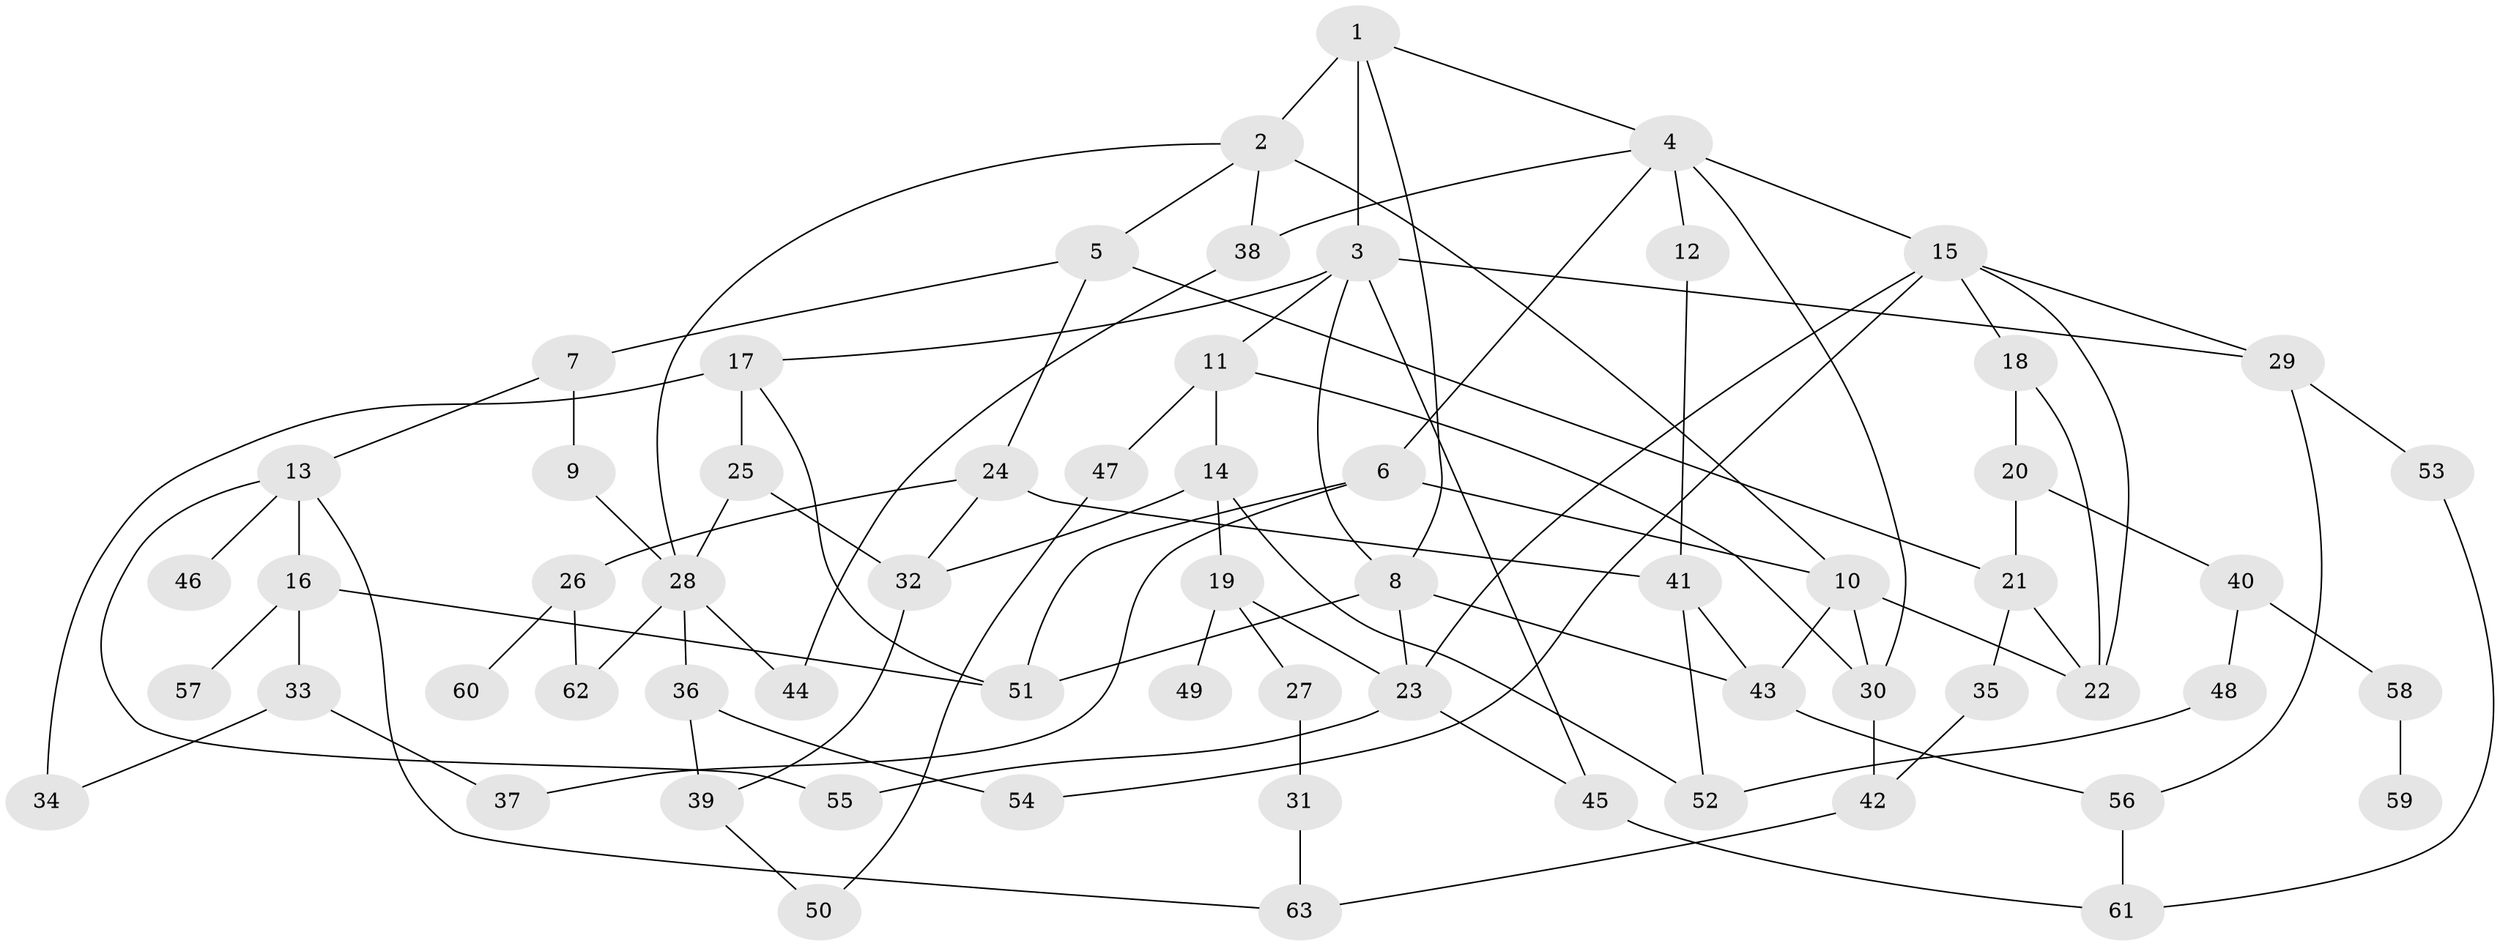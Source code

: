 // original degree distribution, {6: 0.023809523809523808, 4: 0.1349206349206349, 5: 0.06349206349206349, 3: 0.2698412698412698, 7: 0.015873015873015872, 1: 0.2222222222222222, 2: 0.2698412698412698}
// Generated by graph-tools (version 1.1) at 2025/34/03/09/25 02:34:19]
// undirected, 63 vertices, 101 edges
graph export_dot {
graph [start="1"]
  node [color=gray90,style=filled];
  1;
  2;
  3;
  4;
  5;
  6;
  7;
  8;
  9;
  10;
  11;
  12;
  13;
  14;
  15;
  16;
  17;
  18;
  19;
  20;
  21;
  22;
  23;
  24;
  25;
  26;
  27;
  28;
  29;
  30;
  31;
  32;
  33;
  34;
  35;
  36;
  37;
  38;
  39;
  40;
  41;
  42;
  43;
  44;
  45;
  46;
  47;
  48;
  49;
  50;
  51;
  52;
  53;
  54;
  55;
  56;
  57;
  58;
  59;
  60;
  61;
  62;
  63;
  1 -- 2 [weight=2.0];
  1 -- 3 [weight=1.0];
  1 -- 4 [weight=1.0];
  1 -- 8 [weight=1.0];
  2 -- 5 [weight=1.0];
  2 -- 10 [weight=1.0];
  2 -- 28 [weight=1.0];
  2 -- 38 [weight=1.0];
  3 -- 8 [weight=1.0];
  3 -- 11 [weight=1.0];
  3 -- 17 [weight=1.0];
  3 -- 29 [weight=1.0];
  3 -- 45 [weight=1.0];
  4 -- 6 [weight=1.0];
  4 -- 12 [weight=1.0];
  4 -- 15 [weight=1.0];
  4 -- 30 [weight=1.0];
  4 -- 38 [weight=1.0];
  5 -- 7 [weight=1.0];
  5 -- 21 [weight=1.0];
  5 -- 24 [weight=1.0];
  6 -- 10 [weight=1.0];
  6 -- 37 [weight=1.0];
  6 -- 51 [weight=1.0];
  7 -- 9 [weight=1.0];
  7 -- 13 [weight=1.0];
  8 -- 23 [weight=1.0];
  8 -- 43 [weight=1.0];
  8 -- 51 [weight=1.0];
  9 -- 28 [weight=1.0];
  10 -- 22 [weight=1.0];
  10 -- 30 [weight=1.0];
  10 -- 43 [weight=1.0];
  11 -- 14 [weight=1.0];
  11 -- 30 [weight=1.0];
  11 -- 47 [weight=1.0];
  12 -- 41 [weight=1.0];
  13 -- 16 [weight=1.0];
  13 -- 46 [weight=1.0];
  13 -- 55 [weight=1.0];
  13 -- 63 [weight=1.0];
  14 -- 19 [weight=1.0];
  14 -- 32 [weight=1.0];
  14 -- 52 [weight=1.0];
  15 -- 18 [weight=1.0];
  15 -- 22 [weight=1.0];
  15 -- 23 [weight=1.0];
  15 -- 29 [weight=1.0];
  15 -- 54 [weight=1.0];
  16 -- 33 [weight=1.0];
  16 -- 51 [weight=1.0];
  16 -- 57 [weight=1.0];
  17 -- 25 [weight=1.0];
  17 -- 34 [weight=3.0];
  17 -- 51 [weight=2.0];
  18 -- 20 [weight=1.0];
  18 -- 22 [weight=1.0];
  19 -- 23 [weight=1.0];
  19 -- 27 [weight=1.0];
  19 -- 49 [weight=1.0];
  20 -- 21 [weight=1.0];
  20 -- 40 [weight=1.0];
  21 -- 22 [weight=1.0];
  21 -- 35 [weight=1.0];
  23 -- 45 [weight=1.0];
  23 -- 55 [weight=1.0];
  24 -- 26 [weight=1.0];
  24 -- 32 [weight=1.0];
  24 -- 41 [weight=2.0];
  25 -- 28 [weight=1.0];
  25 -- 32 [weight=1.0];
  26 -- 60 [weight=1.0];
  26 -- 62 [weight=1.0];
  27 -- 31 [weight=1.0];
  28 -- 36 [weight=1.0];
  28 -- 44 [weight=1.0];
  28 -- 62 [weight=1.0];
  29 -- 53 [weight=1.0];
  29 -- 56 [weight=1.0];
  30 -- 42 [weight=1.0];
  31 -- 63 [weight=1.0];
  32 -- 39 [weight=1.0];
  33 -- 34 [weight=1.0];
  33 -- 37 [weight=1.0];
  35 -- 42 [weight=1.0];
  36 -- 39 [weight=2.0];
  36 -- 54 [weight=2.0];
  38 -- 44 [weight=1.0];
  39 -- 50 [weight=1.0];
  40 -- 48 [weight=1.0];
  40 -- 58 [weight=1.0];
  41 -- 43 [weight=1.0];
  41 -- 52 [weight=1.0];
  42 -- 63 [weight=1.0];
  43 -- 56 [weight=1.0];
  45 -- 61 [weight=1.0];
  47 -- 50 [weight=1.0];
  48 -- 52 [weight=1.0];
  53 -- 61 [weight=1.0];
  56 -- 61 [weight=1.0];
  58 -- 59 [weight=1.0];
}

